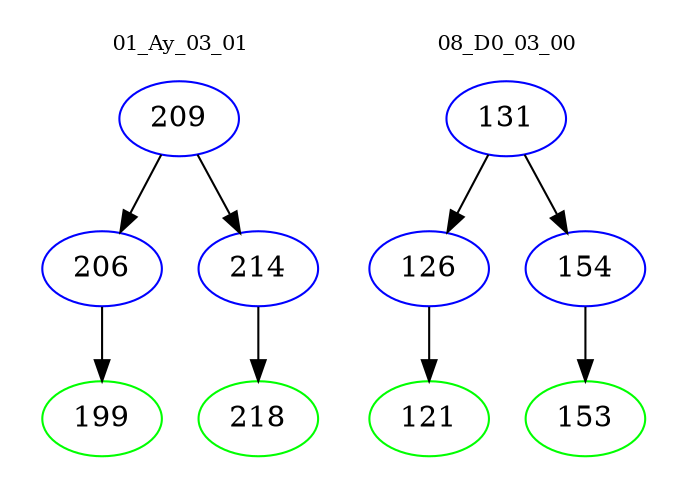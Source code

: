digraph{
subgraph cluster_0 {
color = white
label = "01_Ay_03_01";
fontsize=10;
T0_209 [label="209", color="blue"]
T0_209 -> T0_206 [color="black"]
T0_206 [label="206", color="blue"]
T0_206 -> T0_199 [color="black"]
T0_199 [label="199", color="green"]
T0_209 -> T0_214 [color="black"]
T0_214 [label="214", color="blue"]
T0_214 -> T0_218 [color="black"]
T0_218 [label="218", color="green"]
}
subgraph cluster_1 {
color = white
label = "08_D0_03_00";
fontsize=10;
T1_131 [label="131", color="blue"]
T1_131 -> T1_126 [color="black"]
T1_126 [label="126", color="blue"]
T1_126 -> T1_121 [color="black"]
T1_121 [label="121", color="green"]
T1_131 -> T1_154 [color="black"]
T1_154 [label="154", color="blue"]
T1_154 -> T1_153 [color="black"]
T1_153 [label="153", color="green"]
}
}
